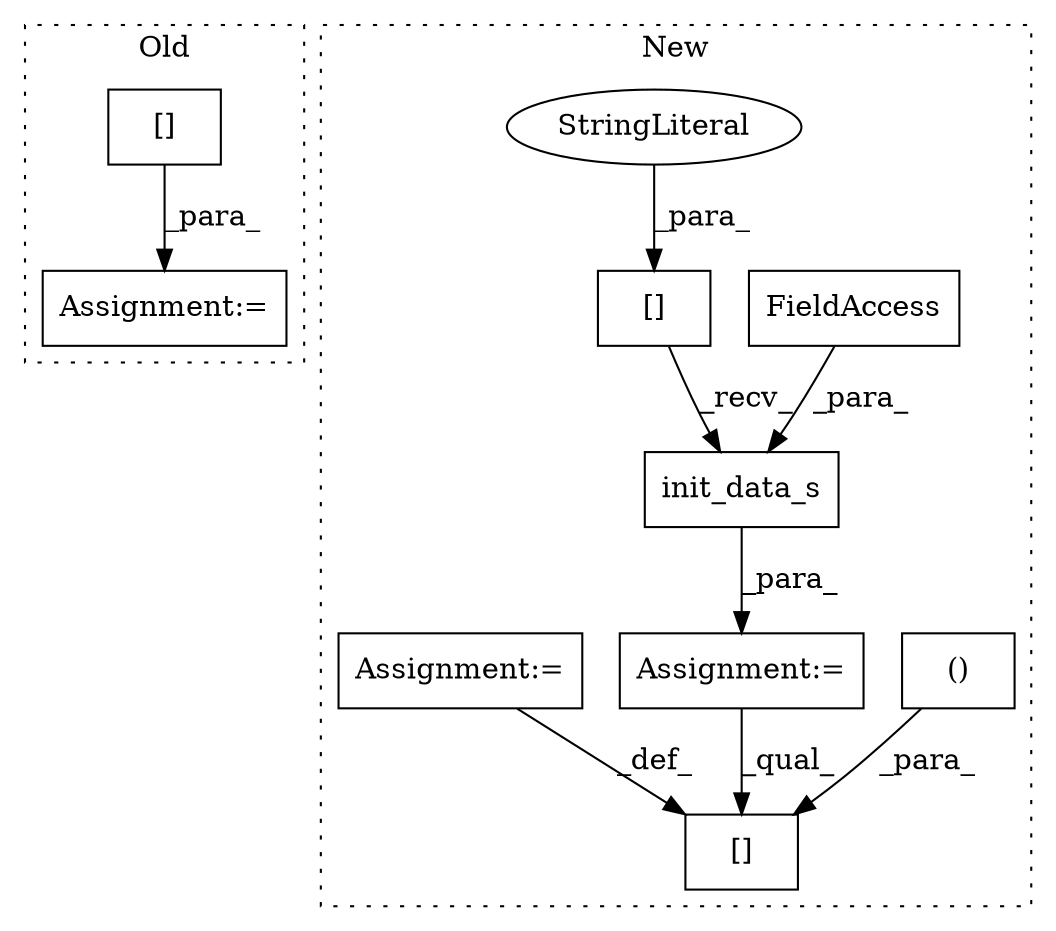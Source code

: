 digraph G {
subgraph cluster0 {
1 [label="[]" a="2" s="3517,3525" l="7,1" shape="box"];
8 [label="Assignment:=" a="7" s="3516" l="1" shape="box"];
label = "Old";
style="dotted";
}
subgraph cluster1 {
2 [label="init_data_s" a="32" s="4176,4194" l="12,1" shape="box"];
3 [label="[]" a="2" s="4151,4174" l="17,1" shape="box"];
4 [label="FieldAccess" a="22" s="4188" l="6" shape="box"];
5 [label="[]" a="2" s="4424,4453" l="14,2" shape="box"];
6 [label="()" a="106" s="4438" l="15" shape="box"];
7 [label="StringLiteral" a="45" s="4168" l="6" shape="ellipse"];
9 [label="Assignment:=" a="7" s="4150" l="1" shape="box"];
10 [label="Assignment:=" a="7" s="4455" l="1" shape="box"];
label = "New";
style="dotted";
}
1 -> 8 [label="_para_"];
2 -> 9 [label="_para_"];
3 -> 2 [label="_recv_"];
4 -> 2 [label="_para_"];
6 -> 5 [label="_para_"];
7 -> 3 [label="_para_"];
9 -> 5 [label="_qual_"];
10 -> 5 [label="_def_"];
}